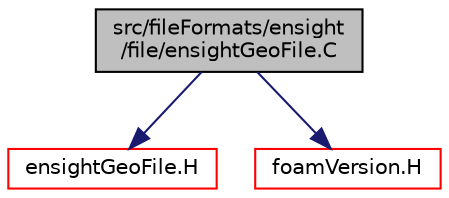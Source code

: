 digraph "src/fileFormats/ensight/file/ensightGeoFile.C"
{
  bgcolor="transparent";
  edge [fontname="Helvetica",fontsize="10",labelfontname="Helvetica",labelfontsize="10"];
  node [fontname="Helvetica",fontsize="10",shape=record];
  Node1 [label="src/fileFormats/ensight\l/file/ensightGeoFile.C",height=0.2,width=0.4,color="black", fillcolor="grey75", style="filled" fontcolor="black"];
  Node1 -> Node2 [color="midnightblue",fontsize="10",style="solid",fontname="Helvetica"];
  Node2 [label="ensightGeoFile.H",height=0.2,width=0.4,color="red",URL="$ensightGeoFile_8H.html"];
  Node1 -> Node3 [color="midnightblue",fontsize="10",style="solid",fontname="Helvetica"];
  Node3 [label="foamVersion.H",height=0.2,width=0.4,color="red",URL="$foamVersion_8H.html"];
}
